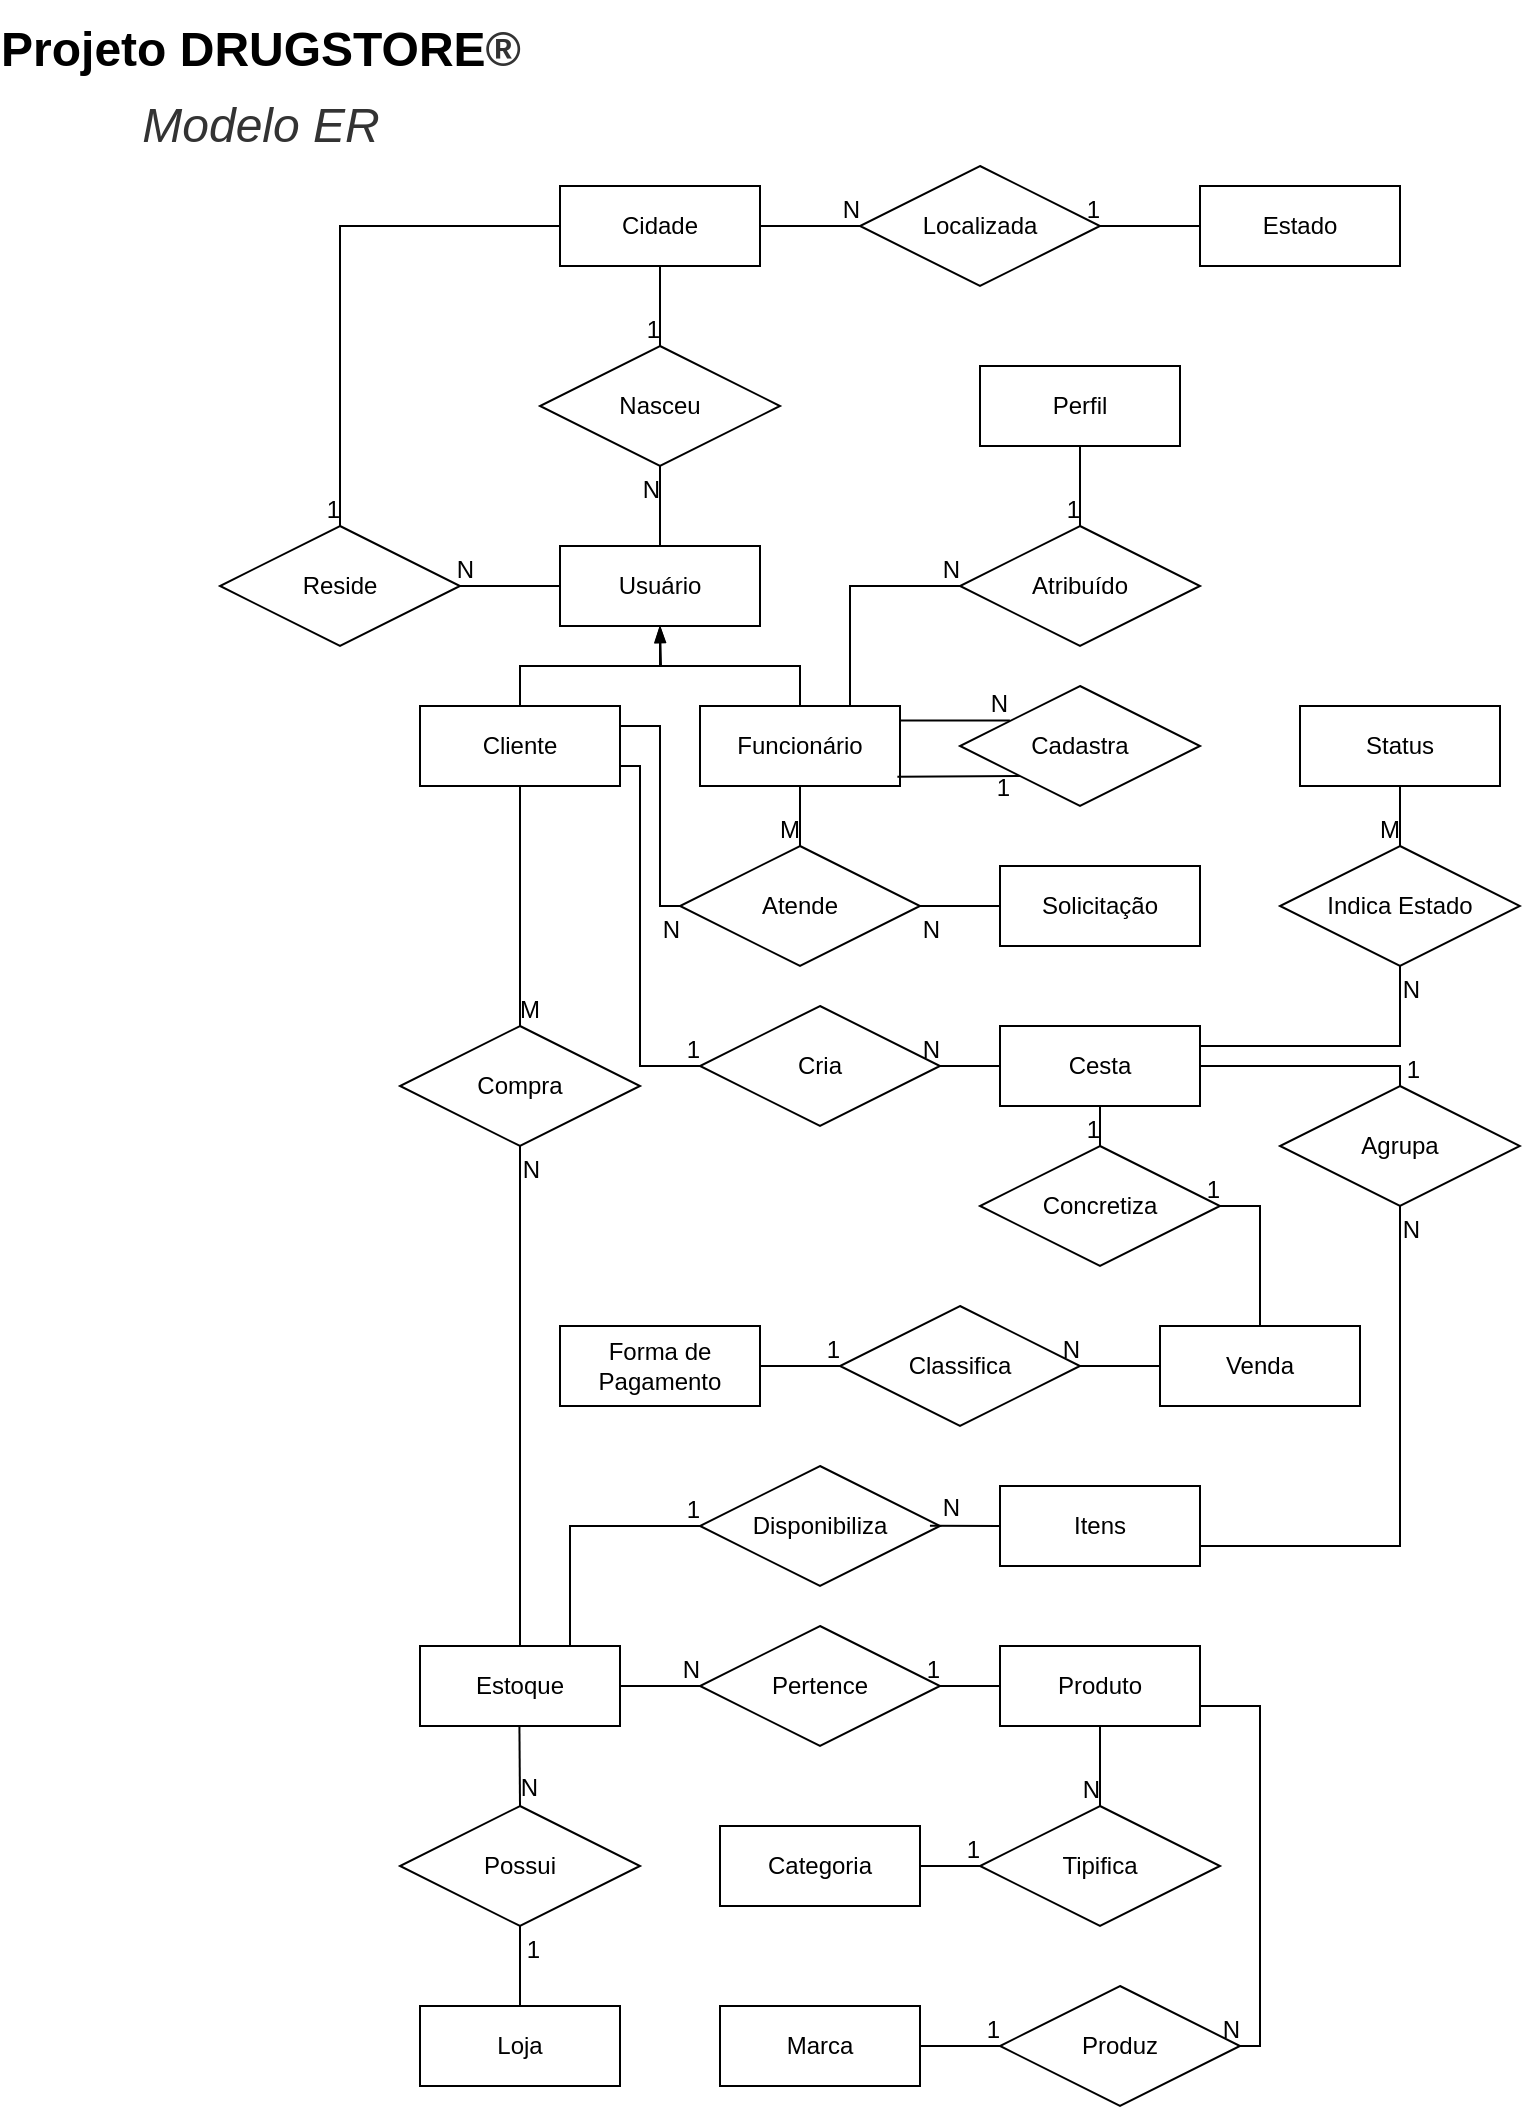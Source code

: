 <mxfile version="16.6.1" type="gitlab">
  <diagram id="R2lEEEUBdFMjLlhIrx00" name="Page-1">
    <mxGraphModel dx="1688" dy="963" grid="1" gridSize="10" guides="1" tooltips="1" connect="1" arrows="1" fold="1" page="1" pageScale="1" pageWidth="850" pageHeight="1100" math="0" shadow="0" extFonts="Permanent Marker^https://fonts.googleapis.com/css?family=Permanent+Marker">
      <root>
        <mxCell id="0" />
        <mxCell id="1" parent="0" />
        <mxCell id="wpAan-Qs_-0TVakLURKv-1" value="Usuário" style="whiteSpace=wrap;html=1;align=center;" parent="1" vertex="1">
          <mxGeometry x="310" y="290" width="100" height="40" as="geometry" />
        </mxCell>
        <mxCell id="wpAan-Qs_-0TVakLURKv-44" style="edgeStyle=orthogonalEdgeStyle;rounded=0;orthogonalLoop=1;jettySize=auto;html=1;entryX=0.5;entryY=1;entryDx=0;entryDy=0;endArrow=blockThin;endFill=1;" parent="1" source="wpAan-Qs_-0TVakLURKv-2" target="wpAan-Qs_-0TVakLURKv-1" edge="1">
          <mxGeometry relative="1" as="geometry" />
        </mxCell>
        <mxCell id="wpAan-Qs_-0TVakLURKv-2" value="Cliente" style="whiteSpace=wrap;html=1;align=center;" parent="1" vertex="1">
          <mxGeometry x="240" y="370" width="100" height="40" as="geometry" />
        </mxCell>
        <mxCell id="wpAan-Qs_-0TVakLURKv-43" style="edgeStyle=orthogonalEdgeStyle;rounded=0;orthogonalLoop=1;jettySize=auto;html=1;exitX=0.5;exitY=0;exitDx=0;exitDy=0;endArrow=blockThin;endFill=1;" parent="1" source="wpAan-Qs_-0TVakLURKv-3" edge="1">
          <mxGeometry relative="1" as="geometry">
            <mxPoint x="360" y="330" as="targetPoint" />
          </mxGeometry>
        </mxCell>
        <mxCell id="wpAan-Qs_-0TVakLURKv-3" value="Funcionário" style="whiteSpace=wrap;html=1;align=center;" parent="1" vertex="1">
          <mxGeometry x="380" y="370" width="100" height="40" as="geometry" />
        </mxCell>
        <mxCell id="wpAan-Qs_-0TVakLURKv-4" value="Perfil" style="whiteSpace=wrap;html=1;align=center;" parent="1" vertex="1">
          <mxGeometry x="520" y="200" width="100" height="40" as="geometry" />
        </mxCell>
        <mxCell id="wpAan-Qs_-0TVakLURKv-5" value="Cidade" style="whiteSpace=wrap;html=1;align=center;" parent="1" vertex="1">
          <mxGeometry x="310" y="110" width="100" height="40" as="geometry" />
        </mxCell>
        <mxCell id="wpAan-Qs_-0TVakLURKv-6" value="Estado" style="whiteSpace=wrap;html=1;align=center;" parent="1" vertex="1">
          <mxGeometry x="630" y="110" width="100" height="40" as="geometry" />
        </mxCell>
        <mxCell id="wpAan-Qs_-0TVakLURKv-7" value="Loja" style="whiteSpace=wrap;html=1;align=center;" parent="1" vertex="1">
          <mxGeometry x="240" y="1020" width="100" height="40" as="geometry" />
        </mxCell>
        <mxCell id="wpAan-Qs_-0TVakLURKv-8" value="Produto" style="whiteSpace=wrap;html=1;align=center;" parent="1" vertex="1">
          <mxGeometry x="530" y="840" width="100" height="40" as="geometry" />
        </mxCell>
        <mxCell id="wpAan-Qs_-0TVakLURKv-9" value="Categoria" style="whiteSpace=wrap;html=1;align=center;" parent="1" vertex="1">
          <mxGeometry x="390" y="930" width="100" height="40" as="geometry" />
        </mxCell>
        <mxCell id="wpAan-Qs_-0TVakLURKv-12" value="Cadastra" style="shape=rhombus;perimeter=rhombusPerimeter;whiteSpace=wrap;html=1;align=center;" parent="1" vertex="1">
          <mxGeometry x="510" y="360" width="120" height="60" as="geometry" />
        </mxCell>
        <mxCell id="wpAan-Qs_-0TVakLURKv-13" value="" style="endArrow=none;html=1;rounded=0;exitX=0.987;exitY=0.883;exitDx=0;exitDy=0;entryX=0;entryY=1;entryDx=0;entryDy=0;exitPerimeter=0;" parent="1" source="wpAan-Qs_-0TVakLURKv-3" target="wpAan-Qs_-0TVakLURKv-12" edge="1">
          <mxGeometry relative="1" as="geometry">
            <mxPoint x="500" y="340" as="sourcePoint" />
            <mxPoint x="660" y="340" as="targetPoint" />
          </mxGeometry>
        </mxCell>
        <mxCell id="wpAan-Qs_-0TVakLURKv-14" value="1" style="resizable=0;html=1;align=right;verticalAlign=bottom;" parent="wpAan-Qs_-0TVakLURKv-13" connectable="0" vertex="1">
          <mxGeometry x="1" relative="1" as="geometry">
            <mxPoint x="-5" y="15" as="offset" />
          </mxGeometry>
        </mxCell>
        <mxCell id="wpAan-Qs_-0TVakLURKv-15" value="" style="endArrow=none;html=1;rounded=0;exitX=1.003;exitY=0.182;exitDx=0;exitDy=0;exitPerimeter=0;entryX=0.208;entryY=0.288;entryDx=0;entryDy=0;entryPerimeter=0;" parent="1" source="wpAan-Qs_-0TVakLURKv-3" target="wpAan-Qs_-0TVakLURKv-12" edge="1">
          <mxGeometry relative="1" as="geometry">
            <mxPoint x="490" y="380" as="sourcePoint" />
            <mxPoint x="620" y="370" as="targetPoint" />
          </mxGeometry>
        </mxCell>
        <mxCell id="wpAan-Qs_-0TVakLURKv-16" value="N" style="resizable=0;html=1;align=right;verticalAlign=bottom;" parent="wpAan-Qs_-0TVakLURKv-15" connectable="0" vertex="1">
          <mxGeometry x="1" relative="1" as="geometry">
            <mxPoint as="offset" />
          </mxGeometry>
        </mxCell>
        <mxCell id="wpAan-Qs_-0TVakLURKv-17" value="Estoque" style="whiteSpace=wrap;html=1;align=center;" parent="1" vertex="1">
          <mxGeometry x="240" y="840" width="100" height="40" as="geometry" />
        </mxCell>
        <mxCell id="wpAan-Qs_-0TVakLURKv-18" value="Compra" style="shape=rhombus;perimeter=rhombusPerimeter;whiteSpace=wrap;html=1;align=center;" parent="1" vertex="1">
          <mxGeometry x="230" y="530" width="120" height="60" as="geometry" />
        </mxCell>
        <mxCell id="wpAan-Qs_-0TVakLURKv-19" value="" style="endArrow=none;html=1;rounded=0;exitX=0.5;exitY=0;exitDx=0;exitDy=0;entryX=0.5;entryY=1;entryDx=0;entryDy=0;" parent="1" source="wpAan-Qs_-0TVakLURKv-17" target="wpAan-Qs_-0TVakLURKv-18" edge="1">
          <mxGeometry relative="1" as="geometry">
            <mxPoint x="370" y="560" as="sourcePoint" />
            <mxPoint x="530" y="560" as="targetPoint" />
          </mxGeometry>
        </mxCell>
        <mxCell id="wpAan-Qs_-0TVakLURKv-20" value="N" style="resizable=0;html=1;align=right;verticalAlign=bottom;" parent="wpAan-Qs_-0TVakLURKv-19" connectable="0" vertex="1">
          <mxGeometry x="1" relative="1" as="geometry">
            <mxPoint x="10" y="20" as="offset" />
          </mxGeometry>
        </mxCell>
        <mxCell id="wpAan-Qs_-0TVakLURKv-24" value="" style="endArrow=none;html=1;rounded=0;exitX=0.5;exitY=1;exitDx=0;exitDy=0;" parent="1" source="wpAan-Qs_-0TVakLURKv-2" target="wpAan-Qs_-0TVakLURKv-18" edge="1">
          <mxGeometry relative="1" as="geometry">
            <mxPoint x="370" y="480" as="sourcePoint" />
            <mxPoint x="530" y="480" as="targetPoint" />
          </mxGeometry>
        </mxCell>
        <mxCell id="wpAan-Qs_-0TVakLURKv-25" value="M" style="resizable=0;html=1;align=right;verticalAlign=bottom;" parent="wpAan-Qs_-0TVakLURKv-24" connectable="0" vertex="1">
          <mxGeometry x="1" relative="1" as="geometry">
            <mxPoint x="10" as="offset" />
          </mxGeometry>
        </mxCell>
        <mxCell id="wpAan-Qs_-0TVakLURKv-26" value="Possui" style="shape=rhombus;perimeter=rhombusPerimeter;whiteSpace=wrap;html=1;align=center;" parent="1" vertex="1">
          <mxGeometry x="230" y="920" width="120" height="60" as="geometry" />
        </mxCell>
        <mxCell id="wpAan-Qs_-0TVakLURKv-27" value="" style="endArrow=none;html=1;rounded=0;exitX=0.5;exitY=0;exitDx=0;exitDy=0;entryX=0.5;entryY=1;entryDx=0;entryDy=0;" parent="1" source="wpAan-Qs_-0TVakLURKv-7" target="wpAan-Qs_-0TVakLURKv-26" edge="1">
          <mxGeometry relative="1" as="geometry">
            <mxPoint x="370" y="960" as="sourcePoint" />
            <mxPoint x="530" y="960" as="targetPoint" />
          </mxGeometry>
        </mxCell>
        <mxCell id="wpAan-Qs_-0TVakLURKv-28" value="1" style="resizable=0;html=1;align=right;verticalAlign=bottom;" parent="wpAan-Qs_-0TVakLURKv-27" connectable="0" vertex="1">
          <mxGeometry x="1" relative="1" as="geometry">
            <mxPoint x="10" y="20" as="offset" />
          </mxGeometry>
        </mxCell>
        <mxCell id="wpAan-Qs_-0TVakLURKv-29" value="" style="endArrow=none;html=1;rounded=0;exitX=0.5;exitY=1;exitDx=0;exitDy=0;entryX=0.5;entryY=0;entryDx=0;entryDy=0;" parent="1" target="wpAan-Qs_-0TVakLURKv-26" edge="1">
          <mxGeometry relative="1" as="geometry">
            <mxPoint x="289.71" y="880" as="sourcePoint" />
            <mxPoint x="289.71" y="910" as="targetPoint" />
          </mxGeometry>
        </mxCell>
        <mxCell id="wpAan-Qs_-0TVakLURKv-30" value="N" style="resizable=0;html=1;align=right;verticalAlign=bottom;" parent="wpAan-Qs_-0TVakLURKv-29" connectable="0" vertex="1">
          <mxGeometry x="1" relative="1" as="geometry">
            <mxPoint x="10" as="offset" />
          </mxGeometry>
        </mxCell>
        <mxCell id="wpAan-Qs_-0TVakLURKv-31" value="Atribuído" style="shape=rhombus;perimeter=rhombusPerimeter;whiteSpace=wrap;html=1;align=center;" parent="1" vertex="1">
          <mxGeometry x="510" y="280" width="120" height="60" as="geometry" />
        </mxCell>
        <mxCell id="wpAan-Qs_-0TVakLURKv-32" value="" style="endArrow=none;html=1;rounded=0;exitX=0.75;exitY=0;exitDx=0;exitDy=0;entryX=0;entryY=0.5;entryDx=0;entryDy=0;edgeStyle=orthogonalEdgeStyle;" parent="1" source="wpAan-Qs_-0TVakLURKv-3" target="wpAan-Qs_-0TVakLURKv-31" edge="1">
          <mxGeometry relative="1" as="geometry">
            <mxPoint x="490" y="410" as="sourcePoint" />
            <mxPoint x="650" y="410" as="targetPoint" />
          </mxGeometry>
        </mxCell>
        <mxCell id="wpAan-Qs_-0TVakLURKv-33" value="N" style="resizable=0;html=1;align=right;verticalAlign=bottom;" parent="wpAan-Qs_-0TVakLURKv-32" connectable="0" vertex="1">
          <mxGeometry x="1" relative="1" as="geometry" />
        </mxCell>
        <mxCell id="wpAan-Qs_-0TVakLURKv-34" value="" style="endArrow=none;html=1;rounded=0;exitX=0.5;exitY=1;exitDx=0;exitDy=0;entryX=0.5;entryY=0;entryDx=0;entryDy=0;" parent="1" source="wpAan-Qs_-0TVakLURKv-4" target="wpAan-Qs_-0TVakLURKv-31" edge="1">
          <mxGeometry relative="1" as="geometry">
            <mxPoint x="490" y="410" as="sourcePoint" />
            <mxPoint x="650" y="410" as="targetPoint" />
          </mxGeometry>
        </mxCell>
        <mxCell id="wpAan-Qs_-0TVakLURKv-35" value="1" style="resizable=0;html=1;align=right;verticalAlign=bottom;" parent="wpAan-Qs_-0TVakLURKv-34" connectable="0" vertex="1">
          <mxGeometry x="1" relative="1" as="geometry" />
        </mxCell>
        <mxCell id="wpAan-Qs_-0TVakLURKv-36" value="Reside" style="shape=rhombus;perimeter=rhombusPerimeter;whiteSpace=wrap;html=1;align=center;" parent="1" vertex="1">
          <mxGeometry x="140" y="280" width="120" height="60" as="geometry" />
        </mxCell>
        <mxCell id="wpAan-Qs_-0TVakLURKv-37" value="" style="endArrow=none;html=1;rounded=0;exitX=0;exitY=0.5;exitDx=0;exitDy=0;edgeStyle=orthogonalEdgeStyle;" parent="1" source="wpAan-Qs_-0TVakLURKv-5" target="wpAan-Qs_-0TVakLURKv-36" edge="1">
          <mxGeometry relative="1" as="geometry">
            <mxPoint x="290" y="340" as="sourcePoint" />
            <mxPoint x="230.0" y="280" as="targetPoint" />
          </mxGeometry>
        </mxCell>
        <mxCell id="wpAan-Qs_-0TVakLURKv-38" value="1" style="resizable=0;html=1;align=right;verticalAlign=bottom;" parent="wpAan-Qs_-0TVakLURKv-37" connectable="0" vertex="1">
          <mxGeometry x="1" relative="1" as="geometry" />
        </mxCell>
        <mxCell id="wpAan-Qs_-0TVakLURKv-39" value="" style="endArrow=none;html=1;rounded=0;exitX=0;exitY=0.5;exitDx=0;exitDy=0;entryX=1;entryY=0.5;entryDx=0;entryDy=0;" parent="1" source="wpAan-Qs_-0TVakLURKv-1" target="wpAan-Qs_-0TVakLURKv-36" edge="1">
          <mxGeometry relative="1" as="geometry">
            <mxPoint x="290" y="340" as="sourcePoint" />
            <mxPoint x="270" y="330" as="targetPoint" />
          </mxGeometry>
        </mxCell>
        <mxCell id="wpAan-Qs_-0TVakLURKv-40" value="N" style="resizable=0;html=1;align=right;verticalAlign=bottom;" parent="wpAan-Qs_-0TVakLURKv-39" connectable="0" vertex="1">
          <mxGeometry x="1" relative="1" as="geometry">
            <mxPoint x="7" as="offset" />
          </mxGeometry>
        </mxCell>
        <mxCell id="wpAan-Qs_-0TVakLURKv-45" value="Nasceu" style="shape=rhombus;perimeter=rhombusPerimeter;whiteSpace=wrap;html=1;align=center;" parent="1" vertex="1">
          <mxGeometry x="300" y="190" width="120" height="60" as="geometry" />
        </mxCell>
        <mxCell id="wpAan-Qs_-0TVakLURKv-46" value="" style="endArrow=none;html=1;rounded=0;exitX=0.5;exitY=1;exitDx=0;exitDy=0;entryX=0.5;entryY=0;entryDx=0;entryDy=0;" parent="1" source="wpAan-Qs_-0TVakLURKv-5" target="wpAan-Qs_-0TVakLURKv-45" edge="1">
          <mxGeometry relative="1" as="geometry">
            <mxPoint x="300" y="230" as="sourcePoint" />
            <mxPoint x="460" y="230" as="targetPoint" />
          </mxGeometry>
        </mxCell>
        <mxCell id="wpAan-Qs_-0TVakLURKv-47" value="1" style="resizable=0;html=1;align=right;verticalAlign=bottom;" parent="wpAan-Qs_-0TVakLURKv-46" connectable="0" vertex="1">
          <mxGeometry x="1" relative="1" as="geometry" />
        </mxCell>
        <mxCell id="wpAan-Qs_-0TVakLURKv-48" value="" style="endArrow=none;html=1;rounded=0;exitX=0.5;exitY=0;exitDx=0;exitDy=0;entryX=0.5;entryY=1;entryDx=0;entryDy=0;" parent="1" source="wpAan-Qs_-0TVakLURKv-1" target="wpAan-Qs_-0TVakLURKv-45" edge="1">
          <mxGeometry relative="1" as="geometry">
            <mxPoint x="300" y="230" as="sourcePoint" />
            <mxPoint x="400" y="260" as="targetPoint" />
          </mxGeometry>
        </mxCell>
        <mxCell id="wpAan-Qs_-0TVakLURKv-49" value="N" style="resizable=0;html=1;align=right;verticalAlign=bottom;" parent="wpAan-Qs_-0TVakLURKv-48" connectable="0" vertex="1">
          <mxGeometry x="1" relative="1" as="geometry">
            <mxPoint y="20" as="offset" />
          </mxGeometry>
        </mxCell>
        <mxCell id="wpAan-Qs_-0TVakLURKv-50" value="Localizada" style="shape=rhombus;perimeter=rhombusPerimeter;whiteSpace=wrap;html=1;align=center;" parent="1" vertex="1">
          <mxGeometry x="460" y="100" width="120" height="60" as="geometry" />
        </mxCell>
        <mxCell id="wpAan-Qs_-0TVakLURKv-51" value="" style="endArrow=none;html=1;rounded=0;entryX=1;entryY=0.5;entryDx=0;entryDy=0;exitX=0;exitY=0.5;exitDx=0;exitDy=0;" parent="1" source="wpAan-Qs_-0TVakLURKv-6" target="wpAan-Qs_-0TVakLURKv-50" edge="1">
          <mxGeometry relative="1" as="geometry">
            <mxPoint x="690" y="180" as="sourcePoint" />
            <mxPoint x="610" y="140" as="targetPoint" />
          </mxGeometry>
        </mxCell>
        <mxCell id="wpAan-Qs_-0TVakLURKv-52" value="1" style="resizable=0;html=1;align=right;verticalAlign=bottom;" parent="wpAan-Qs_-0TVakLURKv-51" connectable="0" vertex="1">
          <mxGeometry x="1" relative="1" as="geometry" />
        </mxCell>
        <mxCell id="wpAan-Qs_-0TVakLURKv-53" value="" style="endArrow=none;html=1;rounded=0;exitX=1;exitY=0.5;exitDx=0;exitDy=0;entryX=0;entryY=0.5;entryDx=0;entryDy=0;" parent="1" source="wpAan-Qs_-0TVakLURKv-5" target="wpAan-Qs_-0TVakLURKv-50" edge="1">
          <mxGeometry relative="1" as="geometry">
            <mxPoint x="450" y="140" as="sourcePoint" />
            <mxPoint x="610" y="140" as="targetPoint" />
          </mxGeometry>
        </mxCell>
        <mxCell id="wpAan-Qs_-0TVakLURKv-54" value="N" style="resizable=0;html=1;align=right;verticalAlign=bottom;" parent="wpAan-Qs_-0TVakLURKv-53" connectable="0" vertex="1">
          <mxGeometry x="1" relative="1" as="geometry" />
        </mxCell>
        <mxCell id="wpAan-Qs_-0TVakLURKv-55" value="Pertence" style="shape=rhombus;perimeter=rhombusPerimeter;whiteSpace=wrap;html=1;align=center;" parent="1" vertex="1">
          <mxGeometry x="380" y="830" width="120" height="60" as="geometry" />
        </mxCell>
        <mxCell id="wpAan-Qs_-0TVakLURKv-56" value="" style="endArrow=none;html=1;rounded=0;entryX=1;entryY=0.5;entryDx=0;entryDy=0;exitX=0;exitY=0.5;exitDx=0;exitDy=0;" parent="1" source="wpAan-Qs_-0TVakLURKv-8" target="wpAan-Qs_-0TVakLURKv-55" edge="1">
          <mxGeometry relative="1" as="geometry">
            <mxPoint x="430" y="810" as="sourcePoint" />
            <mxPoint x="650" y="780" as="targetPoint" />
          </mxGeometry>
        </mxCell>
        <mxCell id="wpAan-Qs_-0TVakLURKv-57" value="1" style="resizable=0;html=1;align=right;verticalAlign=bottom;" parent="wpAan-Qs_-0TVakLURKv-56" connectable="0" vertex="1">
          <mxGeometry x="1" relative="1" as="geometry" />
        </mxCell>
        <mxCell id="wpAan-Qs_-0TVakLURKv-58" value="" style="endArrow=none;html=1;rounded=0;exitX=1;exitY=0.5;exitDx=0;exitDy=0;entryX=0;entryY=0.5;entryDx=0;entryDy=0;" parent="1" source="wpAan-Qs_-0TVakLURKv-17" target="wpAan-Qs_-0TVakLURKv-55" edge="1">
          <mxGeometry relative="1" as="geometry">
            <mxPoint x="430" y="810" as="sourcePoint" />
            <mxPoint x="390" y="820" as="targetPoint" />
          </mxGeometry>
        </mxCell>
        <mxCell id="wpAan-Qs_-0TVakLURKv-59" value="N" style="resizable=0;html=1;align=right;verticalAlign=bottom;" parent="wpAan-Qs_-0TVakLURKv-58" connectable="0" vertex="1">
          <mxGeometry x="1" relative="1" as="geometry" />
        </mxCell>
        <mxCell id="wpAan-Qs_-0TVakLURKv-60" value="Cria" style="shape=rhombus;perimeter=rhombusPerimeter;whiteSpace=wrap;html=1;align=center;" parent="1" vertex="1">
          <mxGeometry x="380" y="520" width="120" height="60" as="geometry" />
        </mxCell>
        <mxCell id="wpAan-Qs_-0TVakLURKv-61" value="Cesta" style="whiteSpace=wrap;html=1;align=center;" parent="1" vertex="1">
          <mxGeometry x="530" y="530" width="100" height="40" as="geometry" />
        </mxCell>
        <mxCell id="wpAan-Qs_-0TVakLURKv-63" value="Tipifica" style="shape=rhombus;perimeter=rhombusPerimeter;whiteSpace=wrap;html=1;align=center;" parent="1" vertex="1">
          <mxGeometry x="520" y="920" width="120" height="60" as="geometry" />
        </mxCell>
        <mxCell id="wpAan-Qs_-0TVakLURKv-64" value="" style="endArrow=none;html=1;rounded=0;entryX=0.5;entryY=0;entryDx=0;entryDy=0;exitX=0.5;exitY=1;exitDx=0;exitDy=0;" parent="1" source="wpAan-Qs_-0TVakLURKv-8" target="wpAan-Qs_-0TVakLURKv-63" edge="1">
          <mxGeometry relative="1" as="geometry">
            <mxPoint x="420" y="860" as="sourcePoint" />
            <mxPoint x="580" y="860" as="targetPoint" />
          </mxGeometry>
        </mxCell>
        <mxCell id="wpAan-Qs_-0TVakLURKv-65" value="N" style="resizable=0;html=1;align=right;verticalAlign=bottom;" parent="wpAan-Qs_-0TVakLURKv-64" connectable="0" vertex="1">
          <mxGeometry x="1" relative="1" as="geometry" />
        </mxCell>
        <mxCell id="wpAan-Qs_-0TVakLURKv-66" value="" style="endArrow=none;html=1;rounded=0;entryX=0;entryY=0.5;entryDx=0;entryDy=0;exitX=1;exitY=0.5;exitDx=0;exitDy=0;" parent="1" source="wpAan-Qs_-0TVakLURKv-9" target="wpAan-Qs_-0TVakLURKv-63" edge="1">
          <mxGeometry relative="1" as="geometry">
            <mxPoint x="420" y="860" as="sourcePoint" />
            <mxPoint x="580" y="860" as="targetPoint" />
          </mxGeometry>
        </mxCell>
        <mxCell id="wpAan-Qs_-0TVakLURKv-67" value="1" style="resizable=0;html=1;align=right;verticalAlign=bottom;" parent="wpAan-Qs_-0TVakLURKv-66" connectable="0" vertex="1">
          <mxGeometry x="1" relative="1" as="geometry" />
        </mxCell>
        <mxCell id="wpAan-Qs_-0TVakLURKv-68" value="Marca" style="whiteSpace=wrap;html=1;align=center;" parent="1" vertex="1">
          <mxGeometry x="390" y="1020" width="100" height="40" as="geometry" />
        </mxCell>
        <mxCell id="wpAan-Qs_-0TVakLURKv-69" value="Produz" style="shape=rhombus;perimeter=rhombusPerimeter;whiteSpace=wrap;html=1;align=center;" parent="1" vertex="1">
          <mxGeometry x="530" y="1010" width="120" height="60" as="geometry" />
        </mxCell>
        <mxCell id="wpAan-Qs_-0TVakLURKv-70" value="" style="endArrow=none;html=1;rounded=0;entryX=0;entryY=0.5;entryDx=0;entryDy=0;exitX=1;exitY=0.5;exitDx=0;exitDy=0;" parent="1" source="wpAan-Qs_-0TVakLURKv-68" target="wpAan-Qs_-0TVakLURKv-69" edge="1">
          <mxGeometry relative="1" as="geometry">
            <mxPoint x="420" y="910" as="sourcePoint" />
            <mxPoint x="580" y="910" as="targetPoint" />
          </mxGeometry>
        </mxCell>
        <mxCell id="wpAan-Qs_-0TVakLURKv-71" value="1" style="resizable=0;html=1;align=right;verticalAlign=bottom;" parent="wpAan-Qs_-0TVakLURKv-70" connectable="0" vertex="1">
          <mxGeometry x="1" relative="1" as="geometry" />
        </mxCell>
        <mxCell id="wpAan-Qs_-0TVakLURKv-72" value="" style="endArrow=none;html=1;rounded=0;entryX=1;entryY=0.5;entryDx=0;entryDy=0;exitX=1;exitY=0.75;exitDx=0;exitDy=0;edgeStyle=orthogonalEdgeStyle;" parent="1" source="wpAan-Qs_-0TVakLURKv-8" target="wpAan-Qs_-0TVakLURKv-69" edge="1">
          <mxGeometry relative="1" as="geometry">
            <mxPoint x="420" y="910" as="sourcePoint" />
            <mxPoint x="660" y="1020" as="targetPoint" />
          </mxGeometry>
        </mxCell>
        <mxCell id="wpAan-Qs_-0TVakLURKv-73" value="N" style="resizable=0;html=1;align=right;verticalAlign=bottom;" parent="wpAan-Qs_-0TVakLURKv-72" connectable="0" vertex="1">
          <mxGeometry x="1" relative="1" as="geometry" />
        </mxCell>
        <mxCell id="wpAan-Qs_-0TVakLURKv-74" value="Agrupa" style="shape=rhombus;perimeter=rhombusPerimeter;whiteSpace=wrap;html=1;align=center;" parent="1" vertex="1">
          <mxGeometry x="670" y="560" width="120" height="60" as="geometry" />
        </mxCell>
        <mxCell id="wpAan-Qs_-0TVakLURKv-75" value="" style="endArrow=none;html=1;rounded=0;entryX=0.5;entryY=1;entryDx=0;entryDy=0;exitX=1;exitY=0.75;exitDx=0;exitDy=0;edgeStyle=orthogonalEdgeStyle;" parent="1" source="22cM4ZhE8wB5CD_mBeyH-10" target="wpAan-Qs_-0TVakLURKv-74" edge="1">
          <mxGeometry relative="1" as="geometry">
            <mxPoint x="650" y="630" as="sourcePoint" />
            <mxPoint x="810" y="489.17" as="targetPoint" />
          </mxGeometry>
        </mxCell>
        <mxCell id="wpAan-Qs_-0TVakLURKv-76" value="N" style="resizable=0;html=1;align=right;verticalAlign=bottom;" parent="wpAan-Qs_-0TVakLURKv-75" connectable="0" vertex="1">
          <mxGeometry x="1" relative="1" as="geometry">
            <mxPoint x="10" y="20" as="offset" />
          </mxGeometry>
        </mxCell>
        <mxCell id="wpAan-Qs_-0TVakLURKv-77" value="" style="endArrow=none;html=1;rounded=0;entryX=0.5;entryY=0;entryDx=0;entryDy=0;exitX=1;exitY=0.5;exitDx=0;exitDy=0;edgeStyle=orthogonalEdgeStyle;" parent="1" source="wpAan-Qs_-0TVakLURKv-61" target="wpAan-Qs_-0TVakLURKv-74" edge="1">
          <mxGeometry relative="1" as="geometry">
            <mxPoint x="540" y="560" as="sourcePoint" />
            <mxPoint x="700" y="560" as="targetPoint" />
          </mxGeometry>
        </mxCell>
        <mxCell id="wpAan-Qs_-0TVakLURKv-78" value="1" style="resizable=0;html=1;align=right;verticalAlign=bottom;" parent="wpAan-Qs_-0TVakLURKv-77" connectable="0" vertex="1">
          <mxGeometry x="1" relative="1" as="geometry">
            <mxPoint x="10" as="offset" />
          </mxGeometry>
        </mxCell>
        <mxCell id="wpAan-Qs_-0TVakLURKv-79" value="" style="endArrow=none;html=1;rounded=0;entryX=1;entryY=0.5;entryDx=0;entryDy=0;exitX=0;exitY=0.5;exitDx=0;exitDy=0;" parent="1" source="wpAan-Qs_-0TVakLURKv-61" target="wpAan-Qs_-0TVakLURKv-60" edge="1">
          <mxGeometry relative="1" as="geometry">
            <mxPoint x="360" y="500" as="sourcePoint" />
            <mxPoint x="520" y="500" as="targetPoint" />
          </mxGeometry>
        </mxCell>
        <mxCell id="wpAan-Qs_-0TVakLURKv-80" value="N" style="resizable=0;html=1;align=right;verticalAlign=bottom;" parent="wpAan-Qs_-0TVakLURKv-79" connectable="0" vertex="1">
          <mxGeometry x="1" relative="1" as="geometry" />
        </mxCell>
        <mxCell id="wpAan-Qs_-0TVakLURKv-81" value="" style="endArrow=none;html=1;rounded=0;entryX=0;entryY=0.5;entryDx=0;entryDy=0;exitX=1;exitY=0.75;exitDx=0;exitDy=0;edgeStyle=orthogonalEdgeStyle;" parent="1" source="wpAan-Qs_-0TVakLURKv-2" target="wpAan-Qs_-0TVakLURKv-60" edge="1">
          <mxGeometry relative="1" as="geometry">
            <mxPoint x="360" y="420" as="sourcePoint" />
            <mxPoint x="520" y="420" as="targetPoint" />
            <Array as="points">
              <mxPoint x="350" y="400" />
              <mxPoint x="350" y="550" />
            </Array>
          </mxGeometry>
        </mxCell>
        <mxCell id="wpAan-Qs_-0TVakLURKv-82" value="1" style="resizable=0;html=1;align=right;verticalAlign=bottom;" parent="wpAan-Qs_-0TVakLURKv-81" connectable="0" vertex="1">
          <mxGeometry x="1" relative="1" as="geometry" />
        </mxCell>
        <mxCell id="wpAan-Qs_-0TVakLURKv-83" value="Atende" style="shape=rhombus;perimeter=rhombusPerimeter;whiteSpace=wrap;html=1;align=center;" parent="1" vertex="1">
          <mxGeometry x="370" y="440" width="120" height="60" as="geometry" />
        </mxCell>
        <mxCell id="wpAan-Qs_-0TVakLURKv-84" value="" style="endArrow=none;html=1;rounded=0;entryX=0.5;entryY=0;entryDx=0;entryDy=0;" parent="1" source="wpAan-Qs_-0TVakLURKv-3" target="wpAan-Qs_-0TVakLURKv-83" edge="1">
          <mxGeometry relative="1" as="geometry">
            <mxPoint x="300" y="410" as="sourcePoint" />
            <mxPoint x="460" y="410" as="targetPoint" />
          </mxGeometry>
        </mxCell>
        <mxCell id="wpAan-Qs_-0TVakLURKv-85" value="M" style="resizable=0;html=1;align=right;verticalAlign=bottom;" parent="wpAan-Qs_-0TVakLURKv-84" connectable="0" vertex="1">
          <mxGeometry x="1" relative="1" as="geometry" />
        </mxCell>
        <mxCell id="wpAan-Qs_-0TVakLURKv-86" value="" style="endArrow=none;html=1;rounded=0;exitX=1;exitY=0.25;exitDx=0;exitDy=0;entryX=0;entryY=0.5;entryDx=0;entryDy=0;edgeStyle=orthogonalEdgeStyle;" parent="1" source="wpAan-Qs_-0TVakLURKv-2" target="wpAan-Qs_-0TVakLURKv-83" edge="1">
          <mxGeometry relative="1" as="geometry">
            <mxPoint x="300" y="410" as="sourcePoint" />
            <mxPoint x="460" y="410" as="targetPoint" />
            <Array as="points">
              <mxPoint x="360" y="380" />
              <mxPoint x="360" y="470" />
            </Array>
          </mxGeometry>
        </mxCell>
        <mxCell id="wpAan-Qs_-0TVakLURKv-87" value="N" style="resizable=0;html=1;align=right;verticalAlign=bottom;" parent="wpAan-Qs_-0TVakLURKv-86" connectable="0" vertex="1">
          <mxGeometry x="1" relative="1" as="geometry">
            <mxPoint y="20" as="offset" />
          </mxGeometry>
        </mxCell>
        <mxCell id="wpAan-Qs_-0TVakLURKv-89" value="&lt;p style=&quot;line-height: 0&quot;&gt;Projeto DRUGSTORE&lt;span style=&quot;color: rgb(51 , 51 , 51) ; text-align: justify&quot;&gt;&lt;font style=&quot;font-size: 24px&quot;&gt;®&lt;/font&gt;&lt;/span&gt;&lt;/p&gt;&lt;p&gt;&lt;span style=&quot;color: rgb(51 , 51 , 51) ; text-align: justify ; font-weight: normal&quot;&gt;&lt;font style=&quot;font-size: 24px&quot;&gt;&lt;i&gt;Modelo ER&lt;/i&gt;&lt;/font&gt;&lt;/span&gt;&lt;/p&gt;" style="text;strokeColor=none;fillColor=none;html=1;fontSize=24;fontStyle=1;verticalAlign=middle;align=center;shadow=0;glass=1;labelBackgroundColor=#ffffff;fillOpacity=100;" parent="1" vertex="1">
          <mxGeometry x="110" y="48" width="100" height="40" as="geometry" />
        </mxCell>
        <mxCell id="wpAan-Qs_-0TVakLURKv-90" value="Solicitação" style="whiteSpace=wrap;html=1;align=center;" parent="1" vertex="1">
          <mxGeometry x="530" y="450" width="100" height="40" as="geometry" />
        </mxCell>
        <mxCell id="wpAan-Qs_-0TVakLURKv-91" value="" style="endArrow=none;html=1;rounded=0;entryX=1;entryY=0.5;entryDx=0;entryDy=0;exitX=0;exitY=0.5;exitDx=0;exitDy=0;" parent="1" source="wpAan-Qs_-0TVakLURKv-90" target="wpAan-Qs_-0TVakLURKv-83" edge="1">
          <mxGeometry relative="1" as="geometry">
            <mxPoint x="490" y="590" as="sourcePoint" />
            <mxPoint x="650" y="590" as="targetPoint" />
          </mxGeometry>
        </mxCell>
        <mxCell id="wpAan-Qs_-0TVakLURKv-92" value="N" style="resizable=0;html=1;align=right;verticalAlign=bottom;" parent="wpAan-Qs_-0TVakLURKv-91" connectable="0" vertex="1">
          <mxGeometry x="1" relative="1" as="geometry">
            <mxPoint x="10" y="20" as="offset" />
          </mxGeometry>
        </mxCell>
        <mxCell id="22cM4ZhE8wB5CD_mBeyH-2" value="Status" style="whiteSpace=wrap;html=1;align=center;" vertex="1" parent="1">
          <mxGeometry x="680" y="370" width="100" height="40" as="geometry" />
        </mxCell>
        <mxCell id="22cM4ZhE8wB5CD_mBeyH-3" value="Indica Estado" style="shape=rhombus;perimeter=rhombusPerimeter;whiteSpace=wrap;html=1;align=center;" vertex="1" parent="1">
          <mxGeometry x="670" y="440" width="120" height="60" as="geometry" />
        </mxCell>
        <mxCell id="22cM4ZhE8wB5CD_mBeyH-6" value="" style="endArrow=none;html=1;rounded=0;entryX=0.5;entryY=1;entryDx=0;entryDy=0;exitX=1;exitY=0.25;exitDx=0;exitDy=0;edgeStyle=orthogonalEdgeStyle;elbow=vertical;" edge="1" parent="1" source="wpAan-Qs_-0TVakLURKv-61" target="22cM4ZhE8wB5CD_mBeyH-3">
          <mxGeometry relative="1" as="geometry">
            <mxPoint x="500" y="480" as="sourcePoint" />
            <mxPoint x="660" y="480" as="targetPoint" />
          </mxGeometry>
        </mxCell>
        <mxCell id="22cM4ZhE8wB5CD_mBeyH-7" value="N" style="resizable=0;html=1;align=right;verticalAlign=bottom;" connectable="0" vertex="1" parent="22cM4ZhE8wB5CD_mBeyH-6">
          <mxGeometry x="1" relative="1" as="geometry">
            <mxPoint x="10" y="20" as="offset" />
          </mxGeometry>
        </mxCell>
        <mxCell id="22cM4ZhE8wB5CD_mBeyH-8" value="" style="endArrow=none;html=1;rounded=0;elbow=vertical;entryX=0.5;entryY=0;entryDx=0;entryDy=0;exitX=0.5;exitY=1;exitDx=0;exitDy=0;" edge="1" parent="1" source="22cM4ZhE8wB5CD_mBeyH-2" target="22cM4ZhE8wB5CD_mBeyH-3">
          <mxGeometry relative="1" as="geometry">
            <mxPoint x="500" y="530" as="sourcePoint" />
            <mxPoint x="660" y="530" as="targetPoint" />
          </mxGeometry>
        </mxCell>
        <mxCell id="22cM4ZhE8wB5CD_mBeyH-9" value="M" style="resizable=0;html=1;align=right;verticalAlign=bottom;" connectable="0" vertex="1" parent="22cM4ZhE8wB5CD_mBeyH-8">
          <mxGeometry x="1" relative="1" as="geometry" />
        </mxCell>
        <mxCell id="22cM4ZhE8wB5CD_mBeyH-10" value="Itens" style="whiteSpace=wrap;html=1;align=center;" vertex="1" parent="1">
          <mxGeometry x="530" y="760" width="100" height="40" as="geometry" />
        </mxCell>
        <mxCell id="22cM4ZhE8wB5CD_mBeyH-11" value="Disponibiliza" style="shape=rhombus;perimeter=rhombusPerimeter;whiteSpace=wrap;html=1;align=center;" vertex="1" parent="1">
          <mxGeometry x="380" y="750" width="120" height="60" as="geometry" />
        </mxCell>
        <mxCell id="22cM4ZhE8wB5CD_mBeyH-12" value="" style="endArrow=none;html=1;rounded=0;elbow=vertical;exitX=0;exitY=0.5;exitDx=0;exitDy=0;entryX=0.958;entryY=0.497;entryDx=0;entryDy=0;entryPerimeter=0;" edge="1" parent="1" source="22cM4ZhE8wB5CD_mBeyH-10" target="22cM4ZhE8wB5CD_mBeyH-11">
          <mxGeometry relative="1" as="geometry">
            <mxPoint x="350" y="780" as="sourcePoint" />
            <mxPoint x="540" y="700" as="targetPoint" />
          </mxGeometry>
        </mxCell>
        <mxCell id="22cM4ZhE8wB5CD_mBeyH-13" value="N" style="resizable=0;html=1;align=right;verticalAlign=bottom;" connectable="0" vertex="1" parent="22cM4ZhE8wB5CD_mBeyH-12">
          <mxGeometry x="1" relative="1" as="geometry">
            <mxPoint x="15" as="offset" />
          </mxGeometry>
        </mxCell>
        <mxCell id="22cM4ZhE8wB5CD_mBeyH-14" value="" style="endArrow=none;html=1;rounded=0;elbow=vertical;exitX=0.75;exitY=0;exitDx=0;exitDy=0;edgeStyle=orthogonalEdgeStyle;entryX=0;entryY=0.5;entryDx=0;entryDy=0;" edge="1" parent="1" source="wpAan-Qs_-0TVakLURKv-17" target="22cM4ZhE8wB5CD_mBeyH-11">
          <mxGeometry relative="1" as="geometry">
            <mxPoint x="350" y="780" as="sourcePoint" />
            <mxPoint x="340" y="780" as="targetPoint" />
          </mxGeometry>
        </mxCell>
        <mxCell id="22cM4ZhE8wB5CD_mBeyH-15" value="1" style="resizable=0;html=1;align=right;verticalAlign=bottom;" connectable="0" vertex="1" parent="22cM4ZhE8wB5CD_mBeyH-14">
          <mxGeometry x="1" relative="1" as="geometry" />
        </mxCell>
        <mxCell id="22cM4ZhE8wB5CD_mBeyH-16" value="Forma de Pagamento" style="whiteSpace=wrap;html=1;align=center;" vertex="1" parent="1">
          <mxGeometry x="310" y="680" width="100" height="40" as="geometry" />
        </mxCell>
        <mxCell id="22cM4ZhE8wB5CD_mBeyH-17" value="Classifica" style="shape=rhombus;perimeter=rhombusPerimeter;whiteSpace=wrap;html=1;align=center;" vertex="1" parent="1">
          <mxGeometry x="450" y="670" width="120" height="60" as="geometry" />
        </mxCell>
        <mxCell id="22cM4ZhE8wB5CD_mBeyH-18" value="Venda" style="whiteSpace=wrap;html=1;align=center;" vertex="1" parent="1">
          <mxGeometry x="610" y="680" width="100" height="40" as="geometry" />
        </mxCell>
        <mxCell id="22cM4ZhE8wB5CD_mBeyH-19" value="" style="endArrow=none;html=1;rounded=0;elbow=vertical;entryX=0;entryY=0.5;entryDx=0;entryDy=0;exitX=1;exitY=0.5;exitDx=0;exitDy=0;" edge="1" parent="1" source="22cM4ZhE8wB5CD_mBeyH-16" target="22cM4ZhE8wB5CD_mBeyH-17">
          <mxGeometry relative="1" as="geometry">
            <mxPoint x="390" y="680" as="sourcePoint" />
            <mxPoint x="550" y="680" as="targetPoint" />
          </mxGeometry>
        </mxCell>
        <mxCell id="22cM4ZhE8wB5CD_mBeyH-20" value="1" style="resizable=0;html=1;align=right;verticalAlign=bottom;" connectable="0" vertex="1" parent="22cM4ZhE8wB5CD_mBeyH-19">
          <mxGeometry x="1" relative="1" as="geometry" />
        </mxCell>
        <mxCell id="22cM4ZhE8wB5CD_mBeyH-21" value="" style="endArrow=none;html=1;rounded=0;elbow=vertical;entryX=1;entryY=0.5;entryDx=0;entryDy=0;exitX=0;exitY=0.5;exitDx=0;exitDy=0;" edge="1" parent="1" source="22cM4ZhE8wB5CD_mBeyH-18" target="22cM4ZhE8wB5CD_mBeyH-17">
          <mxGeometry relative="1" as="geometry">
            <mxPoint x="390" y="680" as="sourcePoint" />
            <mxPoint x="550" y="680" as="targetPoint" />
          </mxGeometry>
        </mxCell>
        <mxCell id="22cM4ZhE8wB5CD_mBeyH-22" value="N" style="resizable=0;html=1;align=right;verticalAlign=bottom;" connectable="0" vertex="1" parent="22cM4ZhE8wB5CD_mBeyH-21">
          <mxGeometry x="1" relative="1" as="geometry" />
        </mxCell>
        <mxCell id="22cM4ZhE8wB5CD_mBeyH-23" value="Concretiza" style="shape=rhombus;perimeter=rhombusPerimeter;whiteSpace=wrap;html=1;align=center;" vertex="1" parent="1">
          <mxGeometry x="520" y="590" width="120" height="60" as="geometry" />
        </mxCell>
        <mxCell id="22cM4ZhE8wB5CD_mBeyH-24" value="" style="endArrow=none;html=1;rounded=0;elbow=vertical;entryX=1;entryY=0.5;entryDx=0;entryDy=0;exitX=0.5;exitY=0;exitDx=0;exitDy=0;edgeStyle=orthogonalEdgeStyle;" edge="1" parent="1" source="22cM4ZhE8wB5CD_mBeyH-18" target="22cM4ZhE8wB5CD_mBeyH-23">
          <mxGeometry relative="1" as="geometry">
            <mxPoint x="550" y="680" as="sourcePoint" />
            <mxPoint x="710" y="680" as="targetPoint" />
          </mxGeometry>
        </mxCell>
        <mxCell id="22cM4ZhE8wB5CD_mBeyH-25" value="1" style="resizable=0;html=1;align=right;verticalAlign=bottom;" connectable="0" vertex="1" parent="22cM4ZhE8wB5CD_mBeyH-24">
          <mxGeometry x="1" relative="1" as="geometry" />
        </mxCell>
        <mxCell id="22cM4ZhE8wB5CD_mBeyH-26" value="" style="endArrow=none;html=1;rounded=0;elbow=vertical;entryX=0.5;entryY=0;entryDx=0;entryDy=0;exitX=0.5;exitY=1;exitDx=0;exitDy=0;" edge="1" parent="1" source="wpAan-Qs_-0TVakLURKv-61" target="22cM4ZhE8wB5CD_mBeyH-23">
          <mxGeometry relative="1" as="geometry">
            <mxPoint x="550" y="680" as="sourcePoint" />
            <mxPoint x="710" y="680" as="targetPoint" />
          </mxGeometry>
        </mxCell>
        <mxCell id="22cM4ZhE8wB5CD_mBeyH-27" value="1" style="resizable=0;html=1;align=right;verticalAlign=bottom;" connectable="0" vertex="1" parent="22cM4ZhE8wB5CD_mBeyH-26">
          <mxGeometry x="1" relative="1" as="geometry" />
        </mxCell>
      </root>
    </mxGraphModel>
  </diagram>
</mxfile>
